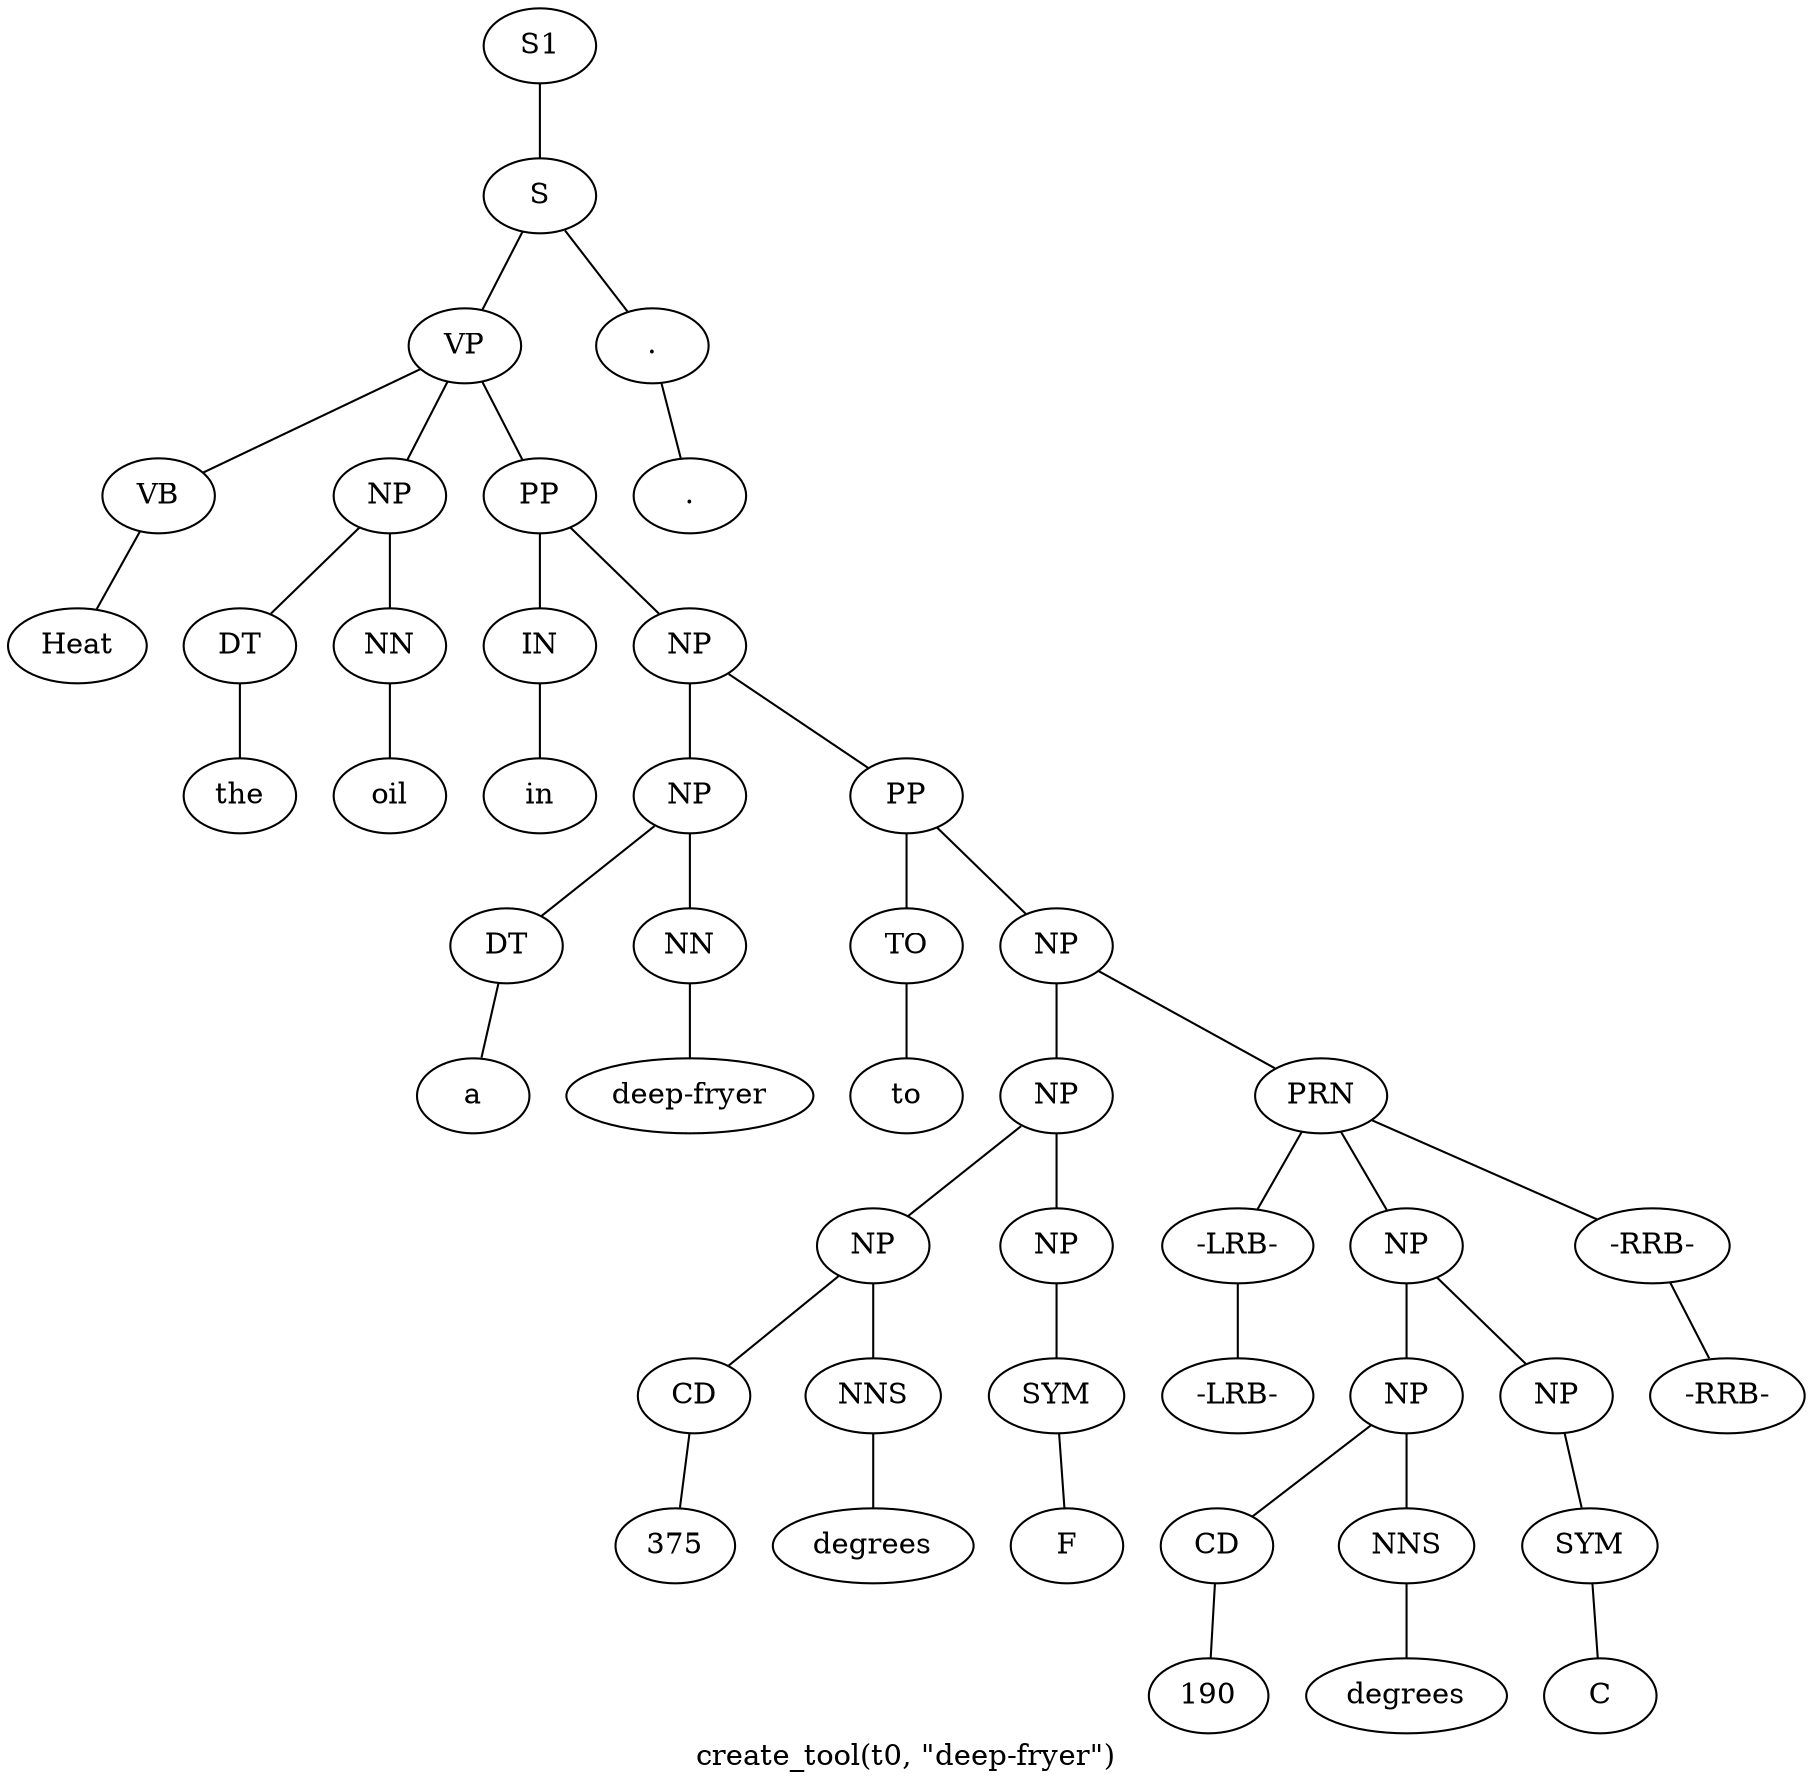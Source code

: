 graph SyntaxGraph {
	label = "create_tool(t0, \"deep-fryer\")";
	Node0 [label="S1"];
	Node1 [label="S"];
	Node2 [label="VP"];
	Node3 [label="VB"];
	Node4 [label="Heat"];
	Node5 [label="NP"];
	Node6 [label="DT"];
	Node7 [label="the"];
	Node8 [label="NN"];
	Node9 [label="oil"];
	Node10 [label="PP"];
	Node11 [label="IN"];
	Node12 [label="in"];
	Node13 [label="NP"];
	Node14 [label="NP"];
	Node15 [label="DT"];
	Node16 [label="a"];
	Node17 [label="NN"];
	Node18 [label="deep-fryer"];
	Node19 [label="PP"];
	Node20 [label="TO"];
	Node21 [label="to"];
	Node22 [label="NP"];
	Node23 [label="NP"];
	Node24 [label="NP"];
	Node25 [label="CD"];
	Node26 [label="375"];
	Node27 [label="NNS"];
	Node28 [label="degrees"];
	Node29 [label="NP"];
	Node30 [label="SYM"];
	Node31 [label="F"];
	Node32 [label="PRN"];
	Node33 [label="-LRB-"];
	Node34 [label="-LRB-"];
	Node35 [label="NP"];
	Node36 [label="NP"];
	Node37 [label="CD"];
	Node38 [label="190"];
	Node39 [label="NNS"];
	Node40 [label="degrees"];
	Node41 [label="NP"];
	Node42 [label="SYM"];
	Node43 [label="C"];
	Node44 [label="-RRB-"];
	Node45 [label="-RRB-"];
	Node46 [label="."];
	Node47 [label="."];

	Node0 -- Node1;
	Node1 -- Node2;
	Node1 -- Node46;
	Node2 -- Node3;
	Node2 -- Node5;
	Node2 -- Node10;
	Node3 -- Node4;
	Node5 -- Node6;
	Node5 -- Node8;
	Node6 -- Node7;
	Node8 -- Node9;
	Node10 -- Node11;
	Node10 -- Node13;
	Node11 -- Node12;
	Node13 -- Node14;
	Node13 -- Node19;
	Node14 -- Node15;
	Node14 -- Node17;
	Node15 -- Node16;
	Node17 -- Node18;
	Node19 -- Node20;
	Node19 -- Node22;
	Node20 -- Node21;
	Node22 -- Node23;
	Node22 -- Node32;
	Node23 -- Node24;
	Node23 -- Node29;
	Node24 -- Node25;
	Node24 -- Node27;
	Node25 -- Node26;
	Node27 -- Node28;
	Node29 -- Node30;
	Node30 -- Node31;
	Node32 -- Node33;
	Node32 -- Node35;
	Node32 -- Node44;
	Node33 -- Node34;
	Node35 -- Node36;
	Node35 -- Node41;
	Node36 -- Node37;
	Node36 -- Node39;
	Node37 -- Node38;
	Node39 -- Node40;
	Node41 -- Node42;
	Node42 -- Node43;
	Node44 -- Node45;
	Node46 -- Node47;
}